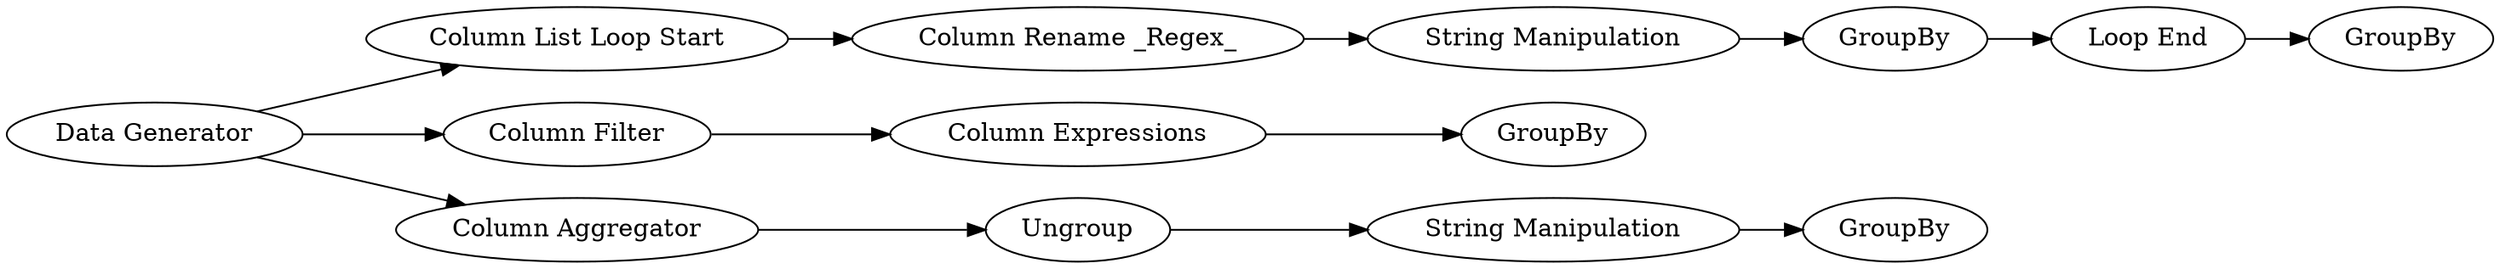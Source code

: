 digraph {
	"-8549592131509783115_6" [label="Column List Loop Start"]
	"-8549592131509783115_9" [label=GroupBy]
	"-8549592131509783115_11" [label=GroupBy]
	"-8549592131509783115_4" [label="String Manipulation"]
	"-8549592131509783115_1" [label="Data Generator"]
	"-8549592131509783115_14" [label="Column Filter"]
	"-8549592131509783115_5" [label=GroupBy]
	"-8549592131509783115_12" [label="Loop End"]
	"-8549592131509783115_10" [label="String Manipulation"]
	"-8549592131509783115_15" [label=GroupBy]
	"-8549592131509783115_3" [label=Ungroup]
	"-8549592131509783115_13" [label="Column Expressions"]
	"-8549592131509783115_7" [label="Column Rename _Regex_"]
	"-8549592131509783115_2" [label="Column Aggregator"]
	"-8549592131509783115_6" -> "-8549592131509783115_7"
	"-8549592131509783115_11" -> "-8549592131509783115_12"
	"-8549592131509783115_13" -> "-8549592131509783115_15"
	"-8549592131509783115_7" -> "-8549592131509783115_10"
	"-8549592131509783115_14" -> "-8549592131509783115_13"
	"-8549592131509783115_2" -> "-8549592131509783115_3"
	"-8549592131509783115_1" -> "-8549592131509783115_2"
	"-8549592131509783115_4" -> "-8549592131509783115_5"
	"-8549592131509783115_1" -> "-8549592131509783115_6"
	"-8549592131509783115_12" -> "-8549592131509783115_9"
	"-8549592131509783115_10" -> "-8549592131509783115_11"
	"-8549592131509783115_1" -> "-8549592131509783115_14"
	"-8549592131509783115_3" -> "-8549592131509783115_4"
	rankdir=LR
}
